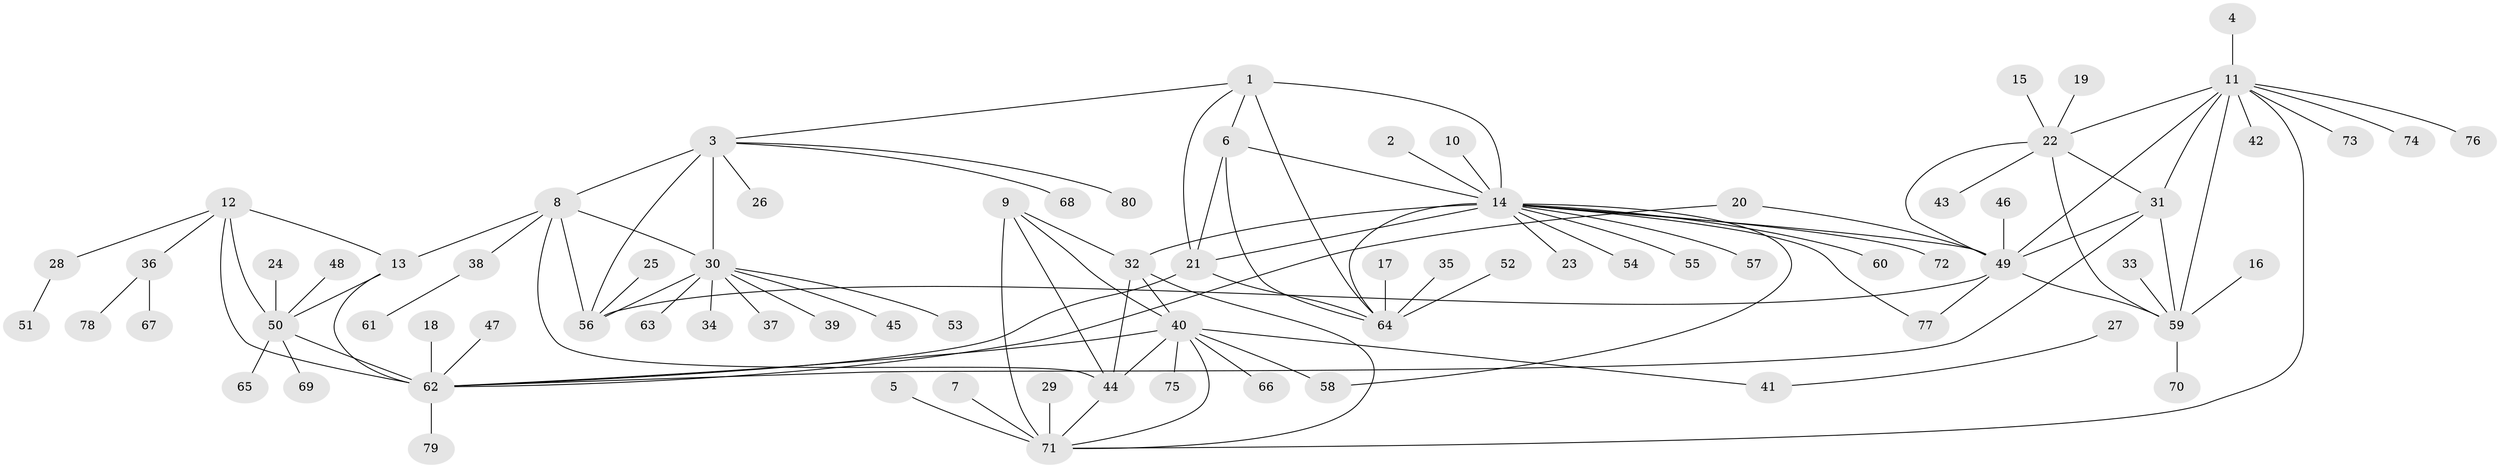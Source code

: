 // original degree distribution, {11: 0.015151515151515152, 6: 0.030303030303030304, 12: 0.022727272727272728, 8: 0.03787878787878788, 9: 0.030303030303030304, 5: 0.007575757575757576, 7: 0.06060606060606061, 10: 0.015151515151515152, 14: 0.007575757575757576, 2: 0.13636363636363635, 1: 0.6136363636363636, 3: 0.015151515151515152, 4: 0.007575757575757576}
// Generated by graph-tools (version 1.1) at 2025/37/03/04/25 23:37:34]
// undirected, 80 vertices, 112 edges
graph export_dot {
  node [color=gray90,style=filled];
  1;
  2;
  3;
  4;
  5;
  6;
  7;
  8;
  9;
  10;
  11;
  12;
  13;
  14;
  15;
  16;
  17;
  18;
  19;
  20;
  21;
  22;
  23;
  24;
  25;
  26;
  27;
  28;
  29;
  30;
  31;
  32;
  33;
  34;
  35;
  36;
  37;
  38;
  39;
  40;
  41;
  42;
  43;
  44;
  45;
  46;
  47;
  48;
  49;
  50;
  51;
  52;
  53;
  54;
  55;
  56;
  57;
  58;
  59;
  60;
  61;
  62;
  63;
  64;
  65;
  66;
  67;
  68;
  69;
  70;
  71;
  72;
  73;
  74;
  75;
  76;
  77;
  78;
  79;
  80;
  1 -- 3 [weight=1.0];
  1 -- 6 [weight=1.0];
  1 -- 14 [weight=2.0];
  1 -- 21 [weight=1.0];
  1 -- 64 [weight=1.0];
  2 -- 14 [weight=1.0];
  3 -- 8 [weight=1.0];
  3 -- 26 [weight=1.0];
  3 -- 30 [weight=3.0];
  3 -- 56 [weight=1.0];
  3 -- 68 [weight=1.0];
  3 -- 80 [weight=1.0];
  4 -- 11 [weight=1.0];
  5 -- 71 [weight=1.0];
  6 -- 14 [weight=2.0];
  6 -- 21 [weight=1.0];
  6 -- 64 [weight=1.0];
  7 -- 71 [weight=1.0];
  8 -- 13 [weight=1.0];
  8 -- 30 [weight=3.0];
  8 -- 38 [weight=1.0];
  8 -- 44 [weight=1.0];
  8 -- 56 [weight=1.0];
  9 -- 32 [weight=2.0];
  9 -- 40 [weight=2.0];
  9 -- 44 [weight=2.0];
  9 -- 71 [weight=2.0];
  10 -- 14 [weight=1.0];
  11 -- 22 [weight=1.0];
  11 -- 31 [weight=1.0];
  11 -- 42 [weight=1.0];
  11 -- 49 [weight=1.0];
  11 -- 59 [weight=2.0];
  11 -- 71 [weight=1.0];
  11 -- 73 [weight=1.0];
  11 -- 74 [weight=1.0];
  11 -- 76 [weight=1.0];
  12 -- 13 [weight=1.0];
  12 -- 28 [weight=1.0];
  12 -- 36 [weight=1.0];
  12 -- 50 [weight=3.0];
  12 -- 62 [weight=1.0];
  13 -- 50 [weight=3.0];
  13 -- 62 [weight=1.0];
  14 -- 21 [weight=2.0];
  14 -- 23 [weight=1.0];
  14 -- 32 [weight=1.0];
  14 -- 49 [weight=1.0];
  14 -- 54 [weight=1.0];
  14 -- 55 [weight=1.0];
  14 -- 57 [weight=1.0];
  14 -- 58 [weight=1.0];
  14 -- 60 [weight=1.0];
  14 -- 64 [weight=2.0];
  14 -- 72 [weight=1.0];
  14 -- 77 [weight=1.0];
  15 -- 22 [weight=1.0];
  16 -- 59 [weight=1.0];
  17 -- 64 [weight=1.0];
  18 -- 62 [weight=1.0];
  19 -- 22 [weight=1.0];
  20 -- 49 [weight=1.0];
  20 -- 62 [weight=1.0];
  21 -- 62 [weight=1.0];
  21 -- 64 [weight=1.0];
  22 -- 31 [weight=1.0];
  22 -- 43 [weight=1.0];
  22 -- 49 [weight=1.0];
  22 -- 59 [weight=2.0];
  24 -- 50 [weight=1.0];
  25 -- 56 [weight=1.0];
  27 -- 41 [weight=1.0];
  28 -- 51 [weight=1.0];
  29 -- 71 [weight=1.0];
  30 -- 34 [weight=1.0];
  30 -- 37 [weight=1.0];
  30 -- 39 [weight=1.0];
  30 -- 45 [weight=1.0];
  30 -- 53 [weight=1.0];
  30 -- 56 [weight=3.0];
  30 -- 63 [weight=1.0];
  31 -- 49 [weight=1.0];
  31 -- 59 [weight=2.0];
  31 -- 62 [weight=1.0];
  32 -- 40 [weight=1.0];
  32 -- 44 [weight=1.0];
  32 -- 71 [weight=1.0];
  33 -- 59 [weight=1.0];
  35 -- 64 [weight=1.0];
  36 -- 67 [weight=1.0];
  36 -- 78 [weight=1.0];
  38 -- 61 [weight=1.0];
  40 -- 41 [weight=1.0];
  40 -- 44 [weight=1.0];
  40 -- 58 [weight=1.0];
  40 -- 62 [weight=1.0];
  40 -- 66 [weight=1.0];
  40 -- 71 [weight=1.0];
  40 -- 75 [weight=1.0];
  44 -- 71 [weight=1.0];
  46 -- 49 [weight=1.0];
  47 -- 62 [weight=1.0];
  48 -- 50 [weight=1.0];
  49 -- 56 [weight=1.0];
  49 -- 59 [weight=2.0];
  49 -- 77 [weight=1.0];
  50 -- 62 [weight=3.0];
  50 -- 65 [weight=1.0];
  50 -- 69 [weight=1.0];
  52 -- 64 [weight=1.0];
  59 -- 70 [weight=1.0];
  62 -- 79 [weight=1.0];
}
